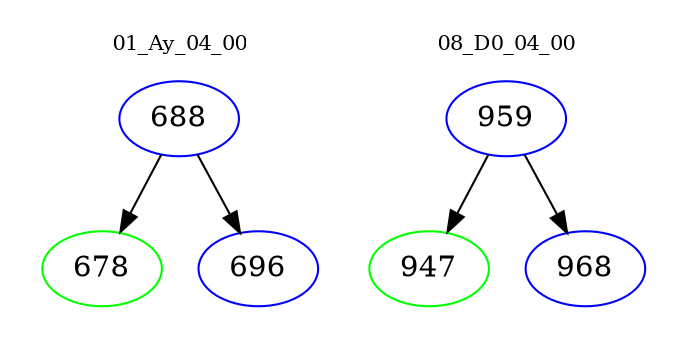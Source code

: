 digraph{
subgraph cluster_0 {
color = white
label = "01_Ay_04_00";
fontsize=10;
T0_688 [label="688", color="blue"]
T0_688 -> T0_678 [color="black"]
T0_678 [label="678", color="green"]
T0_688 -> T0_696 [color="black"]
T0_696 [label="696", color="blue"]
}
subgraph cluster_1 {
color = white
label = "08_D0_04_00";
fontsize=10;
T1_959 [label="959", color="blue"]
T1_959 -> T1_947 [color="black"]
T1_947 [label="947", color="green"]
T1_959 -> T1_968 [color="black"]
T1_968 [label="968", color="blue"]
}
}
